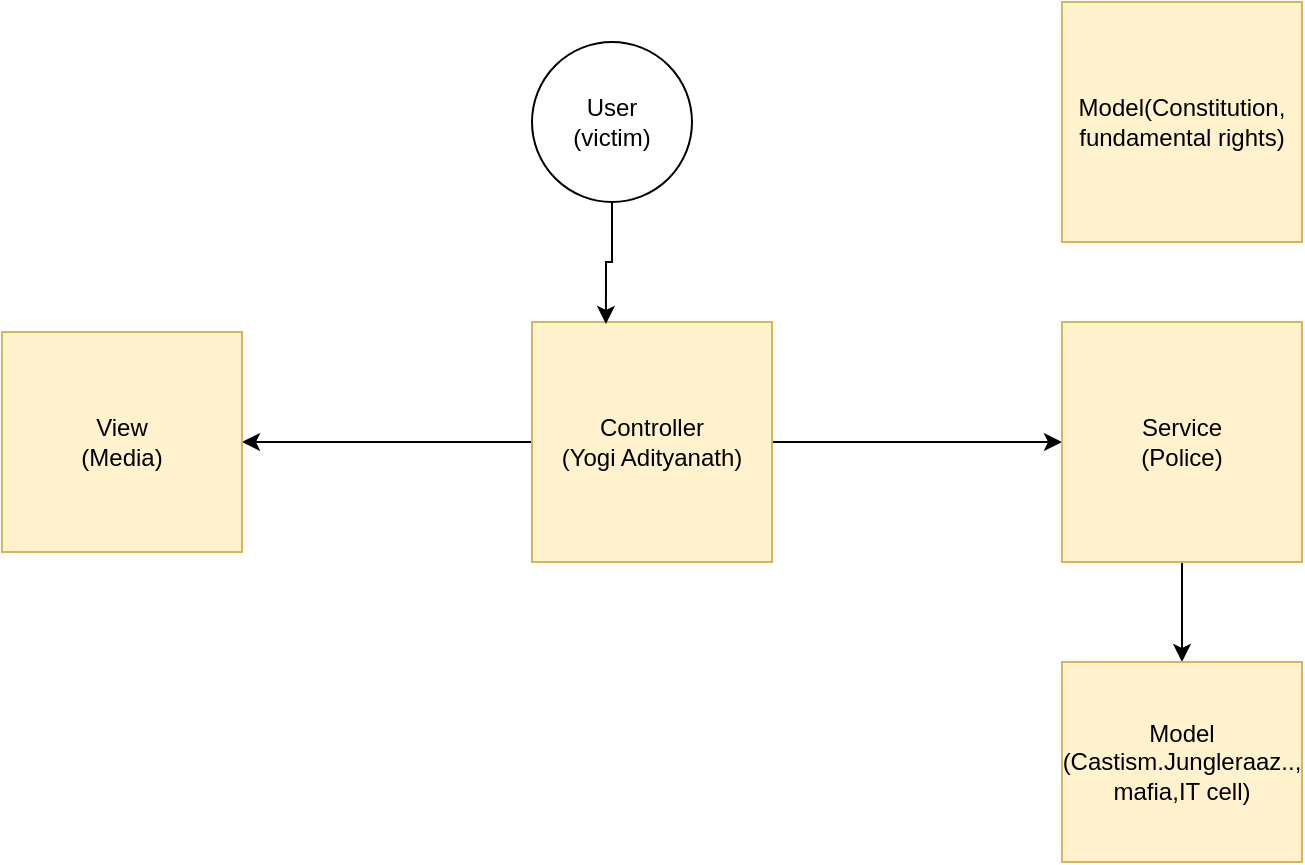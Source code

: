 <mxfile version="13.7.7" type="github">
  <diagram id="JOQu4P1OqWZNp6U1JNzT" name="Page-1">
    <mxGraphModel dx="794" dy="522" grid="1" gridSize="10" guides="1" tooltips="1" connect="1" arrows="1" fold="1" page="1" pageScale="1" pageWidth="850" pageHeight="1100" math="0" shadow="0">
      <root>
        <mxCell id="0" />
        <mxCell id="1" parent="0" />
        <mxCell id="lzaTN6IqFRd3hGhSZC3j-3" value="" style="edgeStyle=orthogonalEdgeStyle;rounded=0;orthogonalLoop=1;jettySize=auto;html=1;" edge="1" parent="1" source="lzaTN6IqFRd3hGhSZC3j-1" target="lzaTN6IqFRd3hGhSZC3j-2">
          <mxGeometry relative="1" as="geometry" />
        </mxCell>
        <mxCell id="lzaTN6IqFRd3hGhSZC3j-12" style="edgeStyle=orthogonalEdgeStyle;rounded=0;orthogonalLoop=1;jettySize=auto;html=1;entryX=1;entryY=0.5;entryDx=0;entryDy=0;" edge="1" parent="1" source="lzaTN6IqFRd3hGhSZC3j-1" target="lzaTN6IqFRd3hGhSZC3j-8">
          <mxGeometry relative="1" as="geometry" />
        </mxCell>
        <mxCell id="lzaTN6IqFRd3hGhSZC3j-1" value="Controller&lt;br&gt;(Yogi Adityanath)" style="whiteSpace=wrap;html=1;aspect=fixed;fillColor=#fff2cc;strokeColor=#d6b656;" vertex="1" parent="1">
          <mxGeometry x="305" y="190" width="120" height="120" as="geometry" />
        </mxCell>
        <mxCell id="lzaTN6IqFRd3hGhSZC3j-11" value="" style="edgeStyle=orthogonalEdgeStyle;rounded=0;orthogonalLoop=1;jettySize=auto;html=1;" edge="1" parent="1" source="lzaTN6IqFRd3hGhSZC3j-2" target="lzaTN6IqFRd3hGhSZC3j-6">
          <mxGeometry relative="1" as="geometry" />
        </mxCell>
        <mxCell id="lzaTN6IqFRd3hGhSZC3j-2" value="Service &lt;br&gt;(Police)" style="whiteSpace=wrap;html=1;aspect=fixed;fillColor=#fff2cc;strokeColor=#d6b656;" vertex="1" parent="1">
          <mxGeometry x="570" y="190" width="120" height="120" as="geometry" />
        </mxCell>
        <mxCell id="lzaTN6IqFRd3hGhSZC3j-4" value="Model(Constitution,&lt;br&gt;fundamental rights)" style="whiteSpace=wrap;html=1;aspect=fixed;fillColor=#fff2cc;strokeColor=#d6b656;" vertex="1" parent="1">
          <mxGeometry x="570" y="30" width="120" height="120" as="geometry" />
        </mxCell>
        <mxCell id="lzaTN6IqFRd3hGhSZC3j-6" value="Model&lt;br&gt;(Castism.Jungleraaz..,&lt;br&gt;mafia,IT cell)" style="rounded=0;whiteSpace=wrap;html=1;fillColor=#fff2cc;strokeColor=#d6b656;" vertex="1" parent="1">
          <mxGeometry x="570" y="360" width="120" height="100" as="geometry" />
        </mxCell>
        <mxCell id="lzaTN6IqFRd3hGhSZC3j-8" value="View&lt;br&gt;(Media)" style="rounded=0;whiteSpace=wrap;html=1;fillColor=#fff2cc;strokeColor=#d6b656;" vertex="1" parent="1">
          <mxGeometry x="40" y="195" width="120" height="110" as="geometry" />
        </mxCell>
        <mxCell id="lzaTN6IqFRd3hGhSZC3j-15" style="edgeStyle=orthogonalEdgeStyle;rounded=0;orthogonalLoop=1;jettySize=auto;html=1;entryX=0.308;entryY=0.008;entryDx=0;entryDy=0;entryPerimeter=0;" edge="1" parent="1" source="lzaTN6IqFRd3hGhSZC3j-13" target="lzaTN6IqFRd3hGhSZC3j-1">
          <mxGeometry relative="1" as="geometry" />
        </mxCell>
        <mxCell id="lzaTN6IqFRd3hGhSZC3j-13" value="User&lt;br&gt;(victim)" style="ellipse;whiteSpace=wrap;html=1;aspect=fixed;" vertex="1" parent="1">
          <mxGeometry x="305" y="50" width="80" height="80" as="geometry" />
        </mxCell>
      </root>
    </mxGraphModel>
  </diagram>
</mxfile>
